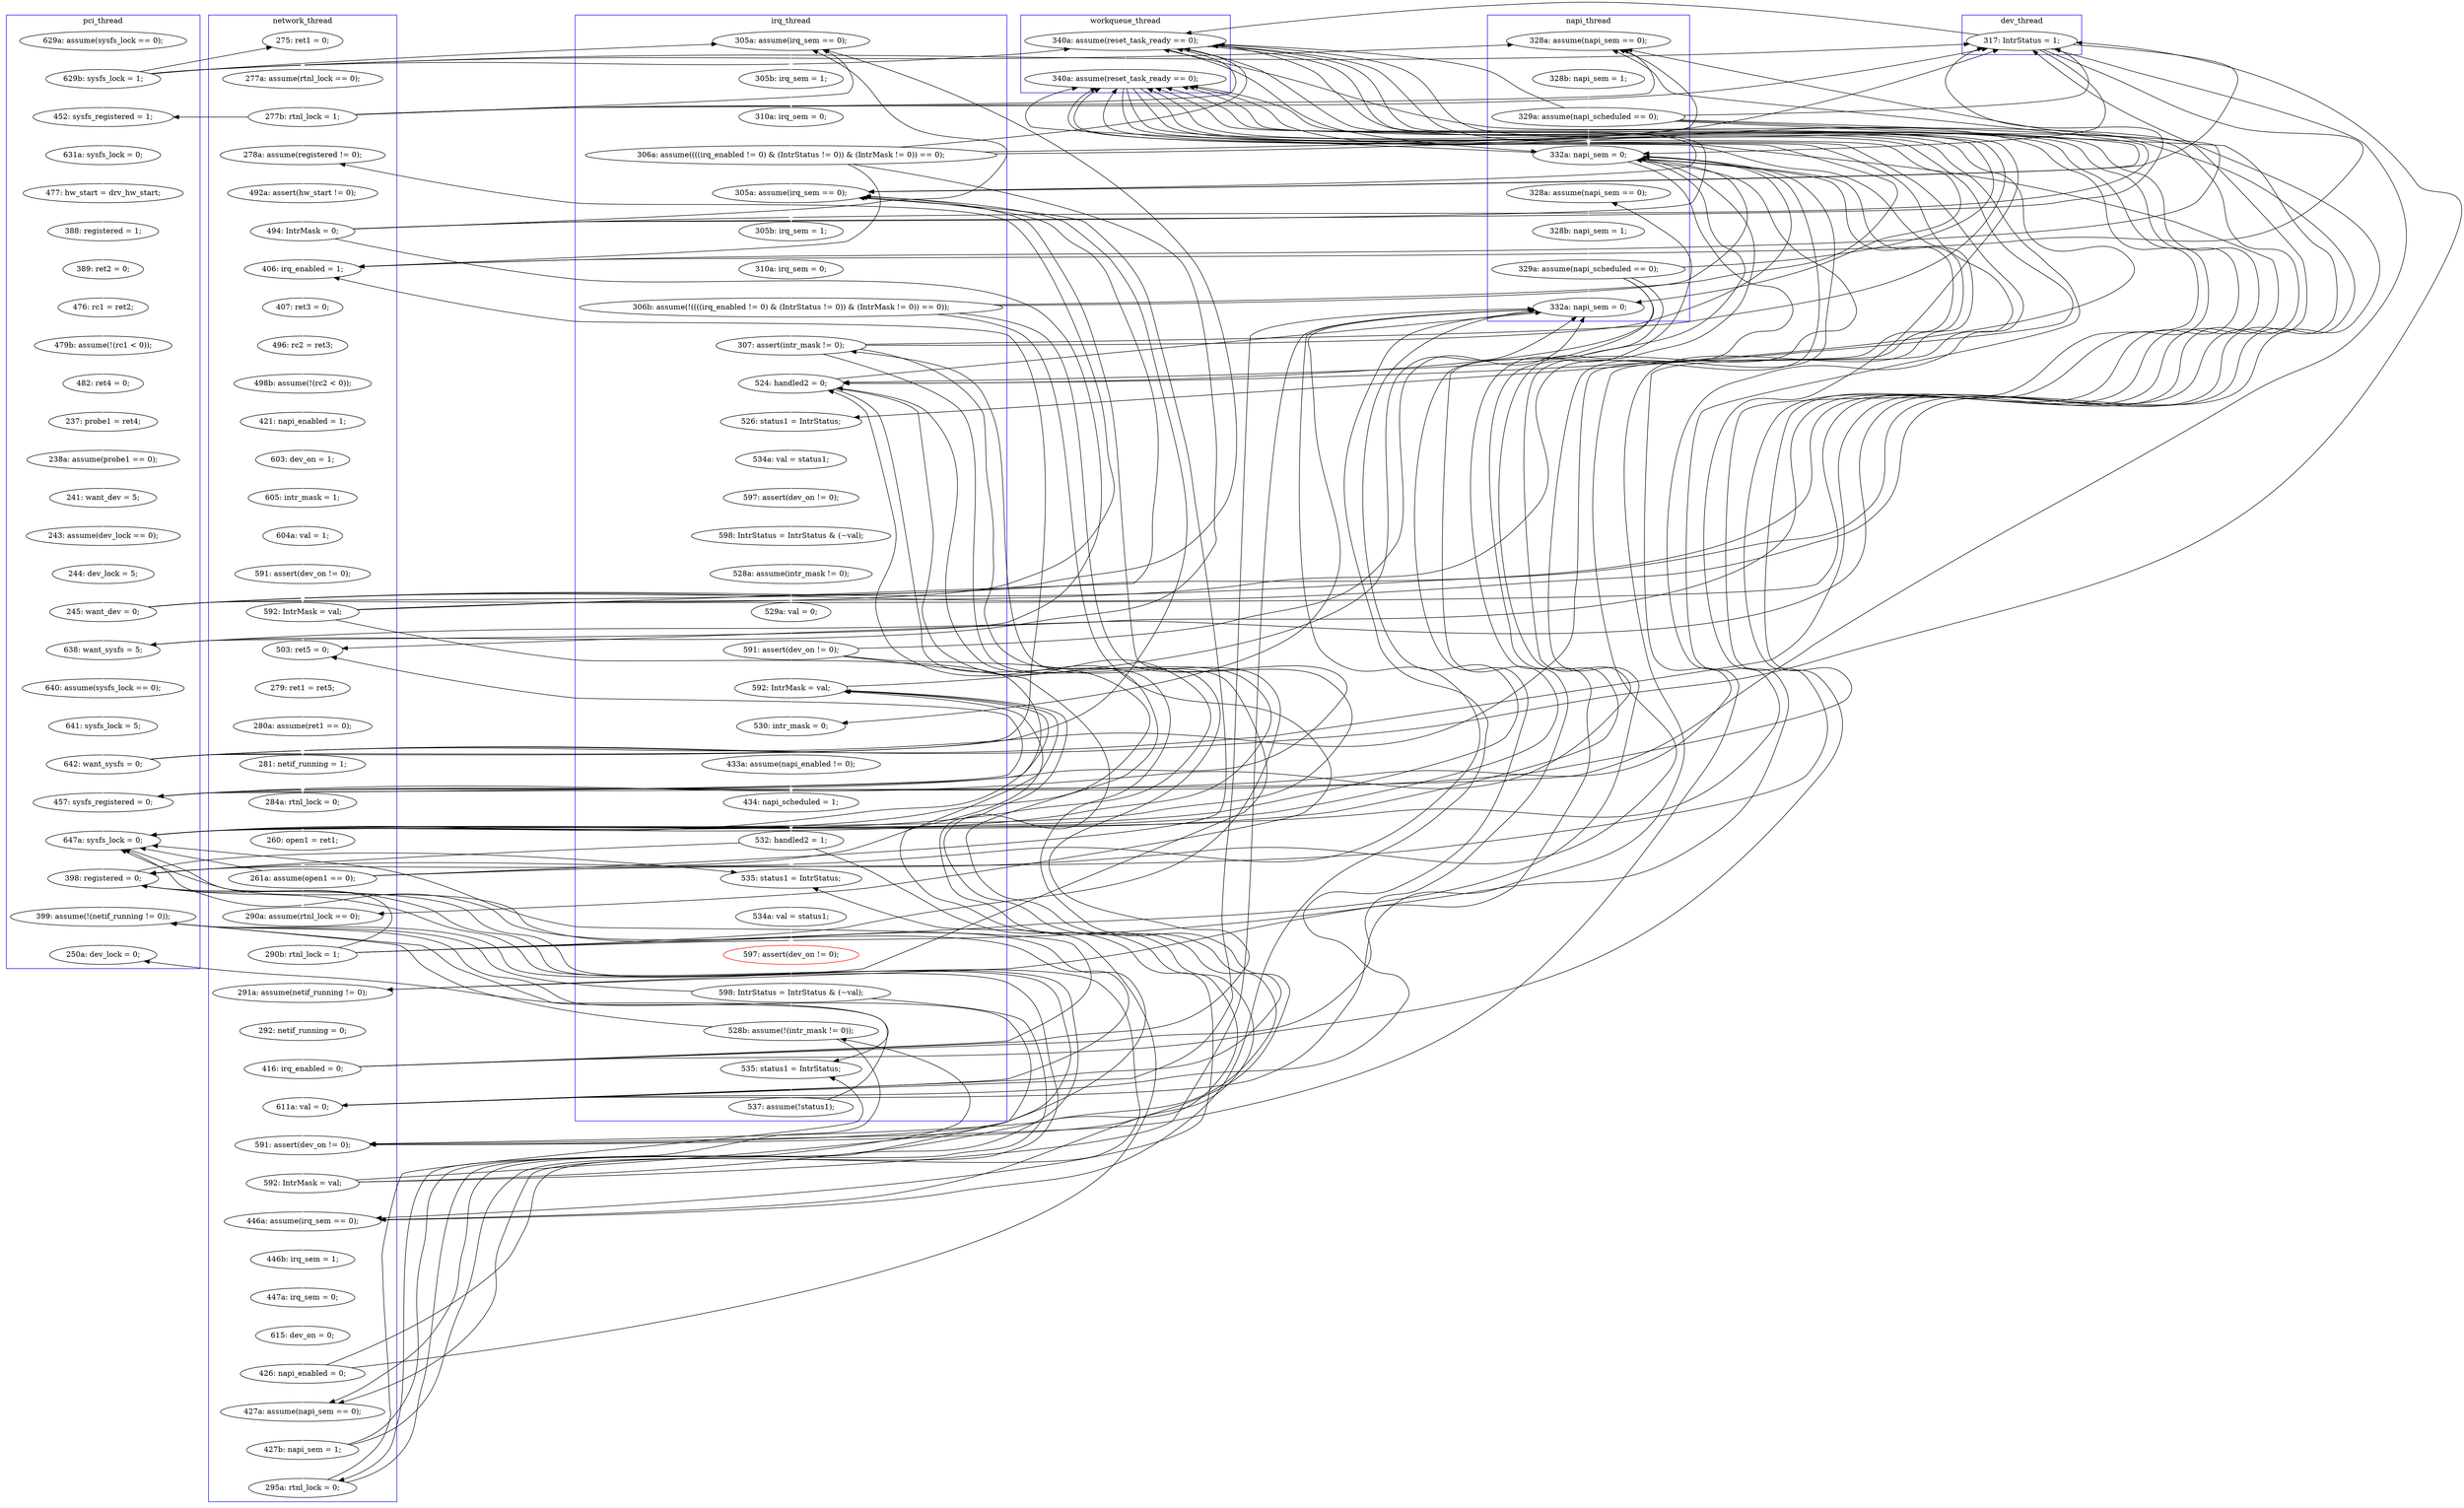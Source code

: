 digraph Counterexample {
	165 -> 167 [color = black, style = solid, constraint = false]
	184 -> 206 [color = white, style = solid]
	157 -> 158 [color = white, style = solid]
	160 -> 161 [color = black, style = solid, constraint = false]
	207 -> 212 [color = black, style = solid, constraint = false]
	34 -> 129 [color = black, style = solid, constraint = false]
	142 -> 143 [color = white, style = solid]
	189 -> 191 [color = white, style = solid]
	76 -> 108 [color = white, style = solid]
	134 -> 188 [color = black, style = solid, constraint = false]
	248 -> 256 [color = white, style = solid]
	187 -> 203 [color = black, style = solid, constraint = false]
	183 -> 184 [color = black, style = solid, constraint = false]
	164 -> 165 [color = black, style = solid, constraint = false]
	95 -> 96 [color = white, style = solid]
	65 -> 129 [color = black, style = solid, constraint = false]
	116 -> 120 [color = white, style = solid]
	120 -> 121 [color = white, style = solid]
	187 -> 188 [color = black, style = solid, constraint = false]
	125 -> 136 [color = white, style = solid]
	39 -> 102 [color = black, style = solid, constraint = false]
	197 -> 198 [color = white, style = solid]
	113 -> 116 [color = white, style = solid]
	212 -> 235 [color = black, style = solid, constraint = false]
	80 -> 81 [color = white, style = solid]
	129 -> 134 [color = black, style = solid, constraint = false]
	257 -> 261 [color = black, style = solid, constraint = false]
	34 -> 79 [color = black, style = solid, constraint = false]
	253 -> 261 [color = white, style = solid]
	129 -> 136 [color = black, style = solid, constraint = false]
	76 -> 94 [color = black, style = solid, constraint = false]
	79 -> 80 [color = white, style = solid]
	191 -> 193 [color = white, style = solid]
	83 -> 129 [color = black, style = solid, constraint = false]
	206 -> 207 [color = white, style = solid]
	160 -> 188 [color = black, style = solid, constraint = false]
	141 -> 142 [color = white, style = solid]
	165 -> 203 [color = black, style = solid, constraint = false]
	136 -> 137 [color = white, style = solid]
	164 -> 167 [color = black, style = solid, constraint = false]
	125 -> 156 [color = black, style = solid, constraint = false]
	203 -> 206 [color = black, style = solid, constraint = false]
	46 -> 51 [color = white, style = solid]
	209 -> 213 [color = white, style = solid]
	223 -> 226 [color = black, style = solid, constraint = false]
	34 -> 36 [color = black, style = solid, constraint = false]
	83 -> 94 [color = black, style = solid, constraint = false]
	248 -> 253 [color = black, style = solid, constraint = false]
	161 -> 162 [color = white, style = solid]
	250 -> 256 [color = black, style = solid, constraint = false]
	188 -> 206 [color = black, style = solid, constraint = false]
	188 -> 189 [color = black, style = solid, constraint = false]
	164 -> 203 [color = black, style = solid, constraint = false]
	203 -> 212 [color = black, style = solid, constraint = false]
	97 -> 102 [color = black, style = solid, constraint = false]
	58 -> 61 [color = white, style = solid]
	52 -> 53 [color = white, style = solid]
	220 -> 223 [color = white, style = solid]
	146 -> 161 [color = white, style = solid]
	184 -> 212 [color = black, style = solid, constraint = false]
	183 -> 203 [color = black, style = solid, constraint = false]
	125 -> 134 [color = black, style = solid, constraint = false]
	34 -> 102 [color = black, style = solid, constraint = false]
	234 -> 235 [color = black, style = solid, constraint = false]
	240 -> 242 [color = white, style = solid]
	188 -> 212 [color = black, style = solid, constraint = false]
	256 -> 257 [color = white, style = solid]
	200 -> 206 [color = black, style = solid, constraint = false]
	91 -> 108 [color = black, style = solid, constraint = false]
	198 -> 200 [color = white, style = solid]
	39 -> 88 [color = black, style = solid, constraint = false]
	209 -> 235 [color = black, style = solid, constraint = false]
	65 -> 94 [color = white, style = solid]
	180 -> 183 [color = white, style = solid]
	207 -> 226 [color = white, style = solid]
	94 -> 95 [color = white, style = solid]
	83 -> 102 [color = black, style = solid, constraint = false]
	234 -> 236 [color = black, style = solid, constraint = false]
	234 -> 245 [color = white, style = solid]
	223 -> 235 [color = black, style = solid, constraint = false]
	125 -> 165 [color = black, style = solid, constraint = false]
	122 -> 124 [color = white, style = solid]
	209 -> 212 [color = black, style = solid, constraint = false]
	51 -> 52 [color = white, style = solid]
	57 -> 58 [color = white, style = solid]
	64 -> 65 [color = white, style = solid]
	171 -> 176 [color = white, style = solid]
	162 -> 164 [color = black, style = solid, constraint = false]
	140 -> 141 [color = white, style = solid]
	134 -> 136 [color = black, style = solid, constraint = false]
	246 -> 248 [color = black, style = solid, constraint = false]
	167 -> 171 [color = white, style = solid]
	102 -> 156 [color = black, style = solid, constraint = false]
	65 -> 102 [color = black, style = solid, constraint = false]
	39 -> 42 [color = black, style = solid, constraint = false]
	242 -> 248 [color = white, style = solid]
	235 -> 253 [color = white, style = solid]
	176 -> 203 [color = black, style = solid, constraint = false]
	109 -> 110 [color = white, style = solid]
	213 -> 219 [color = white, style = solid]
	39 -> 129 [color = black, style = solid, constraint = false]
	102 -> 165 [color = black, style = solid, constraint = false]
	146 -> 165 [color = black, style = solid, constraint = false]
	230 -> 234 [color = white, style = solid]
	200 -> 212 [color = black, style = solid, constraint = false]
	97 -> 165 [color = black, style = solid, constraint = false]
	187 -> 206 [color = black, style = solid, constraint = false]
	108 -> 109 [color = white, style = solid]
	146 -> 188 [color = black, style = solid, constraint = false]
	165 -> 188 [color = black, style = solid, constraint = false]
	91 -> 165 [color = white, style = solid]
	228 -> 230 [color = white, style = solid]
	179 -> 180 [color = white, style = solid]
	53 -> 56 [color = white, style = solid]
	193 -> 194 [color = white, style = solid]
	236 -> 238 [color = white, style = solid]
	212 -> 226 [color = black, style = solid, constraint = false]
	235 -> 236 [color = black, style = solid, constraint = false]
	184 -> 187 [color = black, style = solid, constraint = false]
	219 -> 220 [color = white, style = solid]
	65 -> 88 [color = black, style = solid, constraint = false]
	200 -> 209 [color = white, style = solid]
	209 -> 226 [color = black, style = solid, constraint = false]
	158 -> 160 [color = white, style = solid]
	65 -> 69 [color = black, style = solid, constraint = false]
	165 -> 179 [color = white, style = solid]
	76 -> 88 [color = black, style = solid, constraint = false]
	164 -> 188 [color = black, style = solid, constraint = false]
	242 -> 245 [color = black, style = solid, constraint = false]
	160 -> 203 [color = black, style = solid, constraint = false]
	129 -> 165 [color = black, style = solid, constraint = false]
	91 -> 102 [color = black, style = solid, constraint = false]
	91 -> 94 [color = black, style = solid, constraint = false]
	97 -> 108 [color = black, style = solid, constraint = false]
	83 -> 88 [color = black, style = solid, constraint = false]
	83 -> 108 [color = black, style = solid, constraint = false]
	38 -> 39 [color = white, style = solid]
	76 -> 129 [color = black, style = solid, constraint = false]
	91 -> 129 [color = black, style = solid, constraint = false]
	62 -> 63 [color = white, style = solid]
	162 -> 188 [color = black, style = solid, constraint = false]
	63 -> 64 [color = white, style = solid]
	39 -> 69 [color = white, style = solid]
	56 -> 57 [color = white, style = solid]
	203 -> 235 [color = white, style = solid]
	74 -> 76 [color = white, style = solid]
	183 -> 212 [color = white, style = solid]
	160 -> 164 [color = white, style = solid]
	81 -> 83 [color = white, style = solid]
	76 -> 102 [color = black, style = solid, constraint = false]
	65 -> 79 [color = black, style = solid, constraint = false]
	176 -> 179 [color = black, style = solid, constraint = false]
	134 -> 156 [color = black, style = solid, constraint = false]
	76 -> 79 [color = black, style = solid, constraint = false]
	194 -> 197 [color = white, style = solid]
	207 -> 235 [color = black, style = solid, constraint = false]
	129 -> 188 [color = white, style = solid]
	203 -> 209 [color = black, style = solid, constraint = false]
	164 -> 187 [color = white, style = solid]
	34 -> 42 [color = white, style = solid]
	102 -> 108 [color = black, style = solid, constraint = false]
	162 -> 167 [color = white, style = solid]
	207 -> 209 [color = black, style = solid, constraint = false]
	97 -> 129 [color = black, style = solid, constraint = false]
	160 -> 165 [color = black, style = solid, constraint = false]
	69 -> 74 [color = white, style = solid]
	34 -> 88 [color = black, style = solid, constraint = false]
	137 -> 140 [color = white, style = solid]
	96 -> 97 [color = white, style = solid]
	212 -> 213 [color = black, style = solid, constraint = false]
	97 -> 156 [color = black, style = solid, constraint = false]
	156 -> 157 [color = white, style = solid]
	248 -> 250 [color = black, style = solid, constraint = false]
	134 -> 203 [color = white, style = solid]
	183 -> 187 [color = black, style = solid, constraint = false]
	242 -> 253 [color = black, style = solid, constraint = false]
	83 -> 156 [color = white, style = solid]
	162 -> 165 [color = black, style = solid, constraint = false]
	235 -> 245 [color = black, style = solid, constraint = false]
	184 -> 188 [color = black, style = solid, constraint = false]
	162 -> 203 [color = black, style = solid, constraint = false]
	176 -> 187 [color = black, style = solid, constraint = false]
	246 -> 250 [color = white, style = solid]
	39 -> 79 [color = black, style = solid, constraint = false]
	146 -> 156 [color = black, style = solid, constraint = false]
	134 -> 165 [color = black, style = solid, constraint = false]
	91 -> 156 [color = black, style = solid, constraint = false]
	129 -> 156 [color = black, style = solid, constraint = false]
	183 -> 188 [color = black, style = solid, constraint = false]
	61 -> 62 [color = white, style = solid]
	253 -> 256 [color = black, style = solid, constraint = false]
	250 -> 253 [color = black, style = solid, constraint = false]
	184 -> 203 [color = black, style = solid, constraint = false]
	223 -> 236 [color = white, style = solid]
	176 -> 184 [color = white, style = solid]
	102 -> 129 [color = black, style = solid, constraint = false]
	42 -> 44 [color = white, style = solid]
	102 -> 134 [color = black, style = solid, constraint = false]
	89 -> 91 [color = white, style = solid]
	97 -> 134 [color = white, style = solid]
	238 -> 240 [color = white, style = solid]
	88 -> 89 [color = white, style = solid]
	110 -> 113 [color = white, style = solid]
	187 -> 212 [color = black, style = solid, constraint = false]
	125 -> 129 [color = black, style = solid, constraint = false]
	44 -> 46 [color = white, style = solid]
	121 -> 122 [color = white, style = solid]
	165 -> 187 [color = black, style = solid, constraint = false]
	146 -> 203 [color = black, style = solid, constraint = false]
	245 -> 246 [color = white, style = solid]
	124 -> 125 [color = white, style = solid]
	188 -> 203 [color = black, style = solid, constraint = false]
	36 -> 38 [color = white, style = solid]
	176 -> 188 [color = black, style = solid, constraint = false]
	227 -> 228 [color = white, style = solid]
	226 -> 227 [color = white, style = solid]
	187 -> 189 [color = white, style = solid]
	200 -> 203 [color = black, style = solid, constraint = false]
	246 -> 253 [color = black, style = solid, constraint = false]
	33 -> 34 [color = white, style = solid]
	143 -> 146 [color = white, style = solid]
	subgraph cluster7 {
		label = dev_thread
		color = blue
		102  [label = "317: IntrStatus = 1;"]
	}
	subgraph cluster5 {
		label = workqueue_thread
		color = blue
		188  [label = "340a: assume(reset_task_ready == 0);"]
		129  [label = "340a: assume(reset_task_ready == 0);"]
	}
	subgraph cluster4 {
		label = napi_thread
		color = blue
		91  [label = "329a: assume(napi_scheduled == 0);"]
		180  [label = "328b: napi_sem = 1;"]
		165  [label = "332a: napi_sem = 0;"]
		212  [label = "332a: napi_sem = 0;"]
		88  [label = "328a: assume(napi_sem == 0);"]
		89  [label = "328b: napi_sem = 1;"]
		179  [label = "328a: assume(napi_sem == 0);"]
		183  [label = "329a: assume(napi_scheduled == 0);"]
	}
	subgraph cluster3 {
		label = irq_thread
		color = blue
		220  [label = "434: napi_scheduled = 1;"]
		236  [label = "535: status1 = IntrStatus;"]
		213  [label = "530: intr_mask = 0;"]
		240  [label = "597: assert(dev_on != 0);", color = red]
		81  [label = "310a: irq_sem = 0;"]
		83  [label = "306a: assume((((irq_enabled != 0) & (IntrStatus != 0)) & (IntrMask != 0)) == 0);"]
		223  [label = "532: handled2 = 1;"]
		187  [label = "524: handled2 = 0;"]
		191  [label = "534a: val = status1;"]
		257  [label = "537: assume(!status1);"]
		193  [label = "597: assert(dev_on != 0);"]
		197  [label = "528a: assume(intr_mask != 0);"]
		79  [label = "305a: assume(irq_sem == 0);"]
		219  [label = "433a: assume(napi_enabled != 0);"]
		158  [label = "310a: irq_sem = 0;"]
		209  [label = "592: IntrMask = val;"]
		200  [label = "591: assert(dev_on != 0);"]
		194  [label = "598: IntrStatus = IntrStatus & (~val);"]
		189  [label = "526: status1 = IntrStatus;"]
		157  [label = "305b: irq_sem = 1;"]
		238  [label = "534a: val = status1;"]
		256  [label = "535: status1 = IntrStatus;"]
		248  [label = "528b: assume(!(intr_mask != 0));"]
		198  [label = "529a: val = 0;"]
		160  [label = "306b: assume(!((((irq_enabled != 0) & (IntrStatus != 0)) & (IntrMask != 0)) == 0));"]
		156  [label = "305a: assume(irq_sem == 0);"]
		80  [label = "305b: irq_sem = 1;"]
		242  [label = "598: IntrStatus = IntrStatus & (~val);"]
		164  [label = "307: assert(intr_mask != 0);"]
	}
	subgraph cluster2 {
		label = network_thread
		color = blue
		108  [label = "406: irq_enabled = 1;"]
		136  [label = "503: ret5 = 0;"]
		142  [label = "284a: rtnl_lock = 0;"]
		162  [label = "290b: rtnl_lock = 1;"]
		206  [label = "591: assert(dev_on != 0);"]
		39  [label = "277b: rtnl_lock = 1;"]
		146  [label = "261a: assume(open1 == 0);"]
		167  [label = "291a: assume(netif_running != 0);"]
		109  [label = "407: ret3 = 0;"]
		116  [label = "421: napi_enabled = 1;"]
		124  [label = "591: assert(dev_on != 0);"]
		228  [label = "447a: irq_sem = 0;"]
		171  [label = "292: netif_running = 0;"]
		245  [label = "427a: assume(napi_sem == 0);"]
		246  [label = "427b: napi_sem = 1;"]
		227  [label = "446b: irq_sem = 1;"]
		38  [label = "277a: assume(rtnl_lock == 0);"]
		140  [label = "280a: assume(ret1 == 0);"]
		76  [label = "494: IntrMask = 0;"]
		137  [label = "279: ret1 = ret5;"]
		69  [label = "278a: assume(registered != 0);"]
		143  [label = "260: open1 = ret1;"]
		120  [label = "603: dev_on = 1;"]
		250  [label = "295a: rtnl_lock = 0;"]
		226  [label = "446a: assume(irq_sem == 0);"]
		74  [label = "492a: assert(hw_start != 0);"]
		184  [label = "611a: val = 0;"]
		36  [label = "275: ret1 = 0;"]
		141  [label = "281: netif_running = 1;"]
		176  [label = "416: irq_enabled = 0;"]
		121  [label = "605: intr_mask = 1;"]
		207  [label = "592: IntrMask = val;"]
		122  [label = "604a: val = 1;"]
		113  [label = "498b: assume(!(rc2 < 0));"]
		161  [label = "290a: assume(rtnl_lock == 0);"]
		110  [label = "496: rc2 = ret3;"]
		230  [label = "615: dev_on = 0;"]
		125  [label = "592: IntrMask = val;"]
		234  [label = "426: napi_enabled = 0;"]
	}
	subgraph cluster1 {
		label = pci_thread
		color = blue
		51  [label = "388: registered = 1;"]
		64  [label = "244: dev_lock = 5;"]
		57  [label = "482: ret4 = 0;"]
		95  [label = "640: assume(sysfs_lock == 0);"]
		96  [label = "641: sysfs_lock = 5;"]
		261  [label = "250a: dev_lock = 0;"]
		46  [label = "477: hw_start = drv_hw_start;"]
		34  [label = "629b: sysfs_lock = 1;"]
		61  [label = "238a: assume(probe1 == 0);"]
		203  [label = "647a: sysfs_lock = 0;"]
		94  [label = "638: want_sysfs = 5;"]
		65  [label = "245: want_dev = 0;"]
		63  [label = "243: assume(dev_lock == 0);"]
		44  [label = "631a: sysfs_lock = 0;"]
		134  [label = "457: sysfs_registered = 0;"]
		56  [label = "479b: assume(!(rc1 < 0));"]
		52  [label = "389: ret2 = 0;"]
		62  [label = "241: want_dev = 5;"]
		53  [label = "476: rc1 = ret2;"]
		253  [label = "399: assume(!(netif_running != 0));"]
		33  [label = "629a: assume(sysfs_lock == 0);"]
		58  [label = "237: probe1 = ret4;"]
		235  [label = "398: registered = 0;"]
		97  [label = "642: want_sysfs = 0;"]
		42  [label = "452: sysfs_registered = 1;"]
	}
}